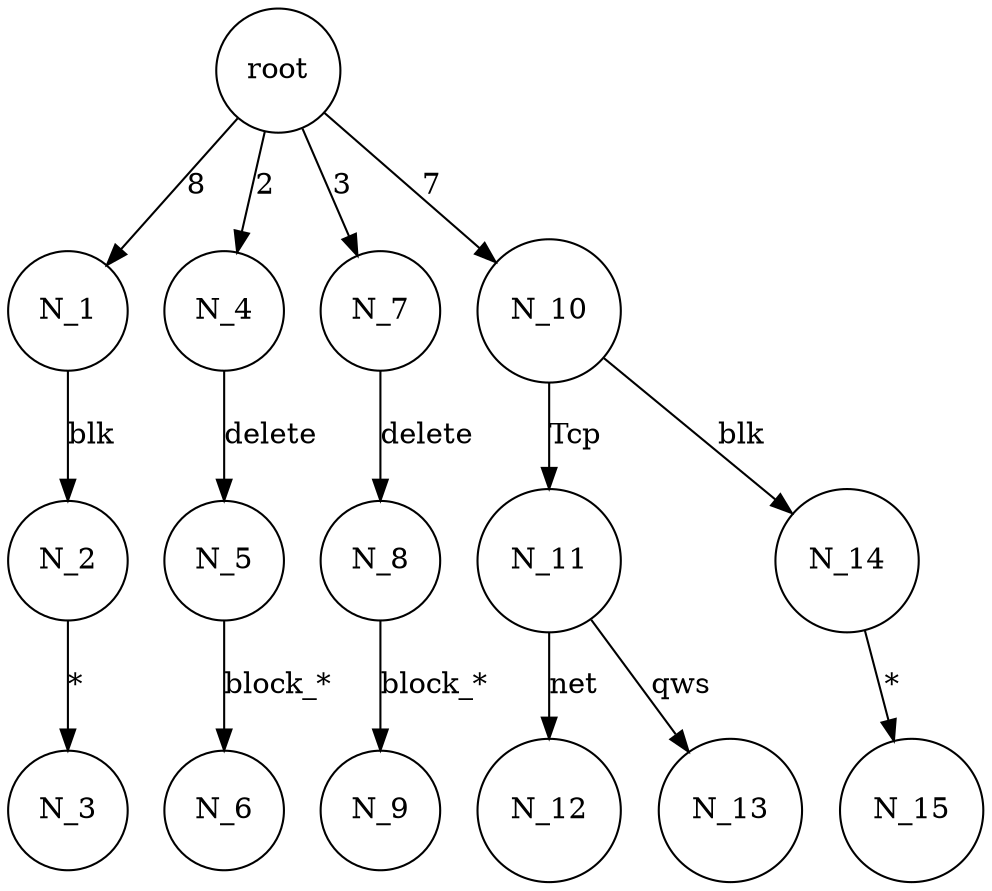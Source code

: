 // The visualization of prefix tree 2018-10-27
strict digraph {
	N_0 [label=root shape=circle]
	N_1 [shape=circle]
	N_0 -> N_1 [label=8]
	N_2 [shape=circle]
	N_1 -> N_2 [label=blk]
	N_3 [shape=circle]
	N_2 -> N_3 [label="*"]
	N_4 [shape=circle]
	N_0 -> N_4 [label=2]
	N_5 [shape=circle]
	N_4 -> N_5 [label=delete]
	N_6 [shape=circle]
	N_5 -> N_6 [label="block_*"]
	N_7 [shape=circle]
	N_0 -> N_7 [label=3]
	N_8 [shape=circle]
	N_7 -> N_8 [label=delete]
	N_9 [shape=circle]
	N_8 -> N_9 [label="block_*"]
	N_10 [shape=circle]
	N_0 -> N_10 [label=7]
	N_11 [shape=circle]
	N_10 -> N_11 [label=Tcp]
	N_12 [shape=circle]
	N_11 -> N_12 [label=net]
	N_13 [shape=circle]
	N_11 -> N_13 [label=qws]
	N_14 [shape=circle]
	N_10 -> N_14 [label=blk]
	N_15 [shape=circle]
	N_14 -> N_15 [label="*"]
}

